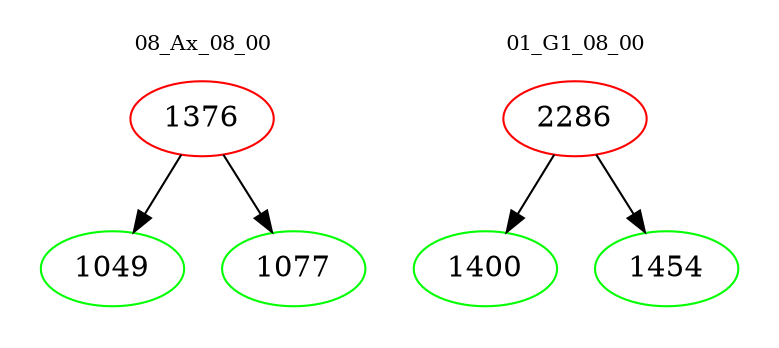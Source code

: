 digraph{
subgraph cluster_0 {
color = white
label = "08_Ax_08_00";
fontsize=10;
T0_1376 [label="1376", color="red"]
T0_1376 -> T0_1049 [color="black"]
T0_1049 [label="1049", color="green"]
T0_1376 -> T0_1077 [color="black"]
T0_1077 [label="1077", color="green"]
}
subgraph cluster_1 {
color = white
label = "01_G1_08_00";
fontsize=10;
T1_2286 [label="2286", color="red"]
T1_2286 -> T1_1400 [color="black"]
T1_1400 [label="1400", color="green"]
T1_2286 -> T1_1454 [color="black"]
T1_1454 [label="1454", color="green"]
}
}
